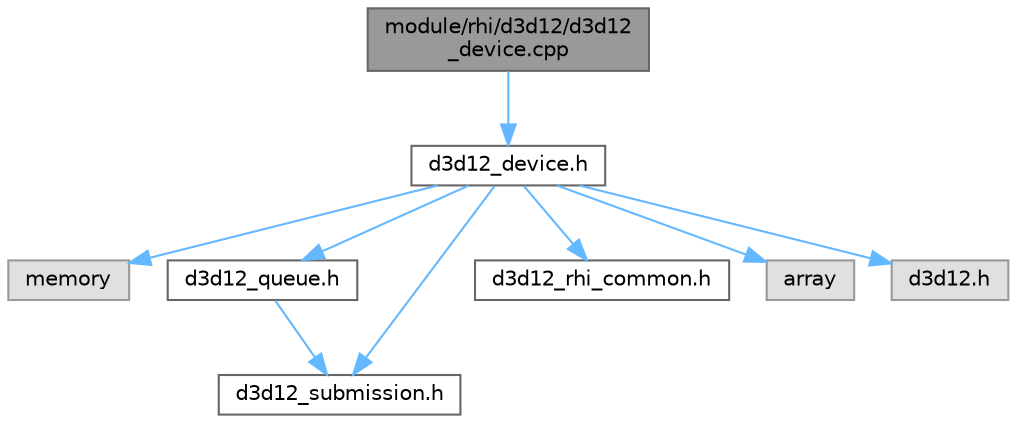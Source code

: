 digraph "module/rhi/d3d12/d3d12_device.cpp"
{
 // LATEX_PDF_SIZE
  bgcolor="transparent";
  edge [fontname=Helvetica,fontsize=10,labelfontname=Helvetica,labelfontsize=10];
  node [fontname=Helvetica,fontsize=10,shape=box,height=0.2,width=0.4];
  Node1 [id="Node000001",label="module/rhi/d3d12/d3d12\l_device.cpp",height=0.2,width=0.4,color="gray40", fillcolor="grey60", style="filled", fontcolor="black",tooltip=" "];
  Node1 -> Node2 [id="edge9_Node000001_Node000002",color="steelblue1",style="solid",tooltip=" "];
  Node2 [id="Node000002",label="d3d12_device.h",height=0.2,width=0.4,color="grey40", fillcolor="white", style="filled",URL="$d3d12__device_8h.html",tooltip=" "];
  Node2 -> Node3 [id="edge10_Node000002_Node000003",color="steelblue1",style="solid",tooltip=" "];
  Node3 [id="Node000003",label="memory",height=0.2,width=0.4,color="grey60", fillcolor="#E0E0E0", style="filled",tooltip=" "];
  Node2 -> Node4 [id="edge11_Node000002_Node000004",color="steelblue1",style="solid",tooltip=" "];
  Node4 [id="Node000004",label="d3d12_queue.h",height=0.2,width=0.4,color="grey40", fillcolor="white", style="filled",URL="$d3d12__queue_8h.html",tooltip=" "];
  Node4 -> Node5 [id="edge12_Node000004_Node000005",color="steelblue1",style="solid",tooltip=" "];
  Node5 [id="Node000005",label="d3d12_submission.h",height=0.2,width=0.4,color="grey40", fillcolor="white", style="filled",URL="$d3d12__submission_8h.html",tooltip=" "];
  Node2 -> Node6 [id="edge13_Node000002_Node000006",color="steelblue1",style="solid",tooltip=" "];
  Node6 [id="Node000006",label="d3d12_rhi_common.h",height=0.2,width=0.4,color="grey40", fillcolor="white", style="filled",URL="$d3d12__rhi__common_8h.html",tooltip=" "];
  Node2 -> Node5 [id="edge14_Node000002_Node000005",color="steelblue1",style="solid",tooltip=" "];
  Node2 -> Node7 [id="edge15_Node000002_Node000007",color="steelblue1",style="solid",tooltip=" "];
  Node7 [id="Node000007",label="array",height=0.2,width=0.4,color="grey60", fillcolor="#E0E0E0", style="filled",tooltip=" "];
  Node2 -> Node8 [id="edge16_Node000002_Node000008",color="steelblue1",style="solid",tooltip=" "];
  Node8 [id="Node000008",label="d3d12.h",height=0.2,width=0.4,color="grey60", fillcolor="#E0E0E0", style="filled",tooltip=" "];
}
